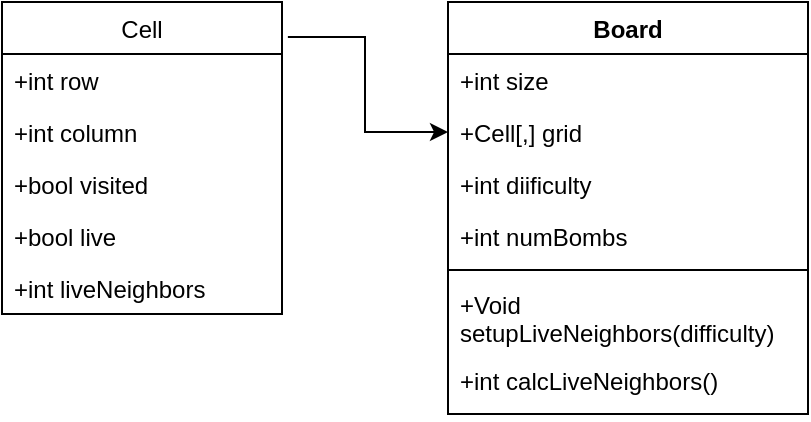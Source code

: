 <mxfile version="12.6.4" type="device"><diagram id="C5RBs43oDa-KdzZeNtuy" name="Page-1"><mxGraphModel dx="1102" dy="583" grid="1" gridSize="10" guides="1" tooltips="1" connect="1" arrows="1" fold="1" page="1" pageScale="1" pageWidth="827" pageHeight="1169" math="0" shadow="0"><root><mxCell id="WIyWlLk6GJQsqaUBKTNV-0"/><mxCell id="WIyWlLk6GJQsqaUBKTNV-1" parent="WIyWlLk6GJQsqaUBKTNV-0"/><mxCell id="jikuL9fX2drf5YNhkTU7-13" style="edgeStyle=orthogonalEdgeStyle;rounded=0;orthogonalLoop=1;jettySize=auto;html=1;exitX=1.021;exitY=-0.327;exitDx=0;exitDy=0;entryX=0;entryY=0.5;entryDx=0;entryDy=0;exitPerimeter=0;" parent="WIyWlLk6GJQsqaUBKTNV-1" source="jikuL9fX2drf5YNhkTU7-1" target="jikuL9fX2drf5YNhkTU7-10" edge="1"><mxGeometry relative="1" as="geometry"/></mxCell><mxCell id="jikuL9fX2drf5YNhkTU7-0" value="Cell" style="swimlane;fontStyle=0;childLayout=stackLayout;horizontal=1;startSize=26;fillColor=none;horizontalStack=0;resizeParent=1;resizeParentMax=0;resizeLast=0;collapsible=1;marginBottom=0;" parent="WIyWlLk6GJQsqaUBKTNV-1" vertex="1"><mxGeometry x="110" y="120" width="140" height="156" as="geometry"/></mxCell><mxCell id="jikuL9fX2drf5YNhkTU7-1" value="+int row" style="text;strokeColor=none;fillColor=none;align=left;verticalAlign=top;spacingLeft=4;spacingRight=4;overflow=hidden;rotatable=0;points=[[0,0.5],[1,0.5]];portConstraint=eastwest;" parent="jikuL9fX2drf5YNhkTU7-0" vertex="1"><mxGeometry y="26" width="140" height="26" as="geometry"/></mxCell><mxCell id="jikuL9fX2drf5YNhkTU7-2" value="+int column" style="text;strokeColor=none;fillColor=none;align=left;verticalAlign=top;spacingLeft=4;spacingRight=4;overflow=hidden;rotatable=0;points=[[0,0.5],[1,0.5]];portConstraint=eastwest;" parent="jikuL9fX2drf5YNhkTU7-0" vertex="1"><mxGeometry y="52" width="140" height="26" as="geometry"/></mxCell><mxCell id="jikuL9fX2drf5YNhkTU7-3" value="+bool visited" style="text;strokeColor=none;fillColor=none;align=left;verticalAlign=top;spacingLeft=4;spacingRight=4;overflow=hidden;rotatable=0;points=[[0,0.5],[1,0.5]];portConstraint=eastwest;" parent="jikuL9fX2drf5YNhkTU7-0" vertex="1"><mxGeometry y="78" width="140" height="26" as="geometry"/></mxCell><mxCell id="jikuL9fX2drf5YNhkTU7-5" value="+bool live" style="text;strokeColor=none;fillColor=none;align=left;verticalAlign=top;spacingLeft=4;spacingRight=4;overflow=hidden;rotatable=0;points=[[0,0.5],[1,0.5]];portConstraint=eastwest;" parent="jikuL9fX2drf5YNhkTU7-0" vertex="1"><mxGeometry y="104" width="140" height="26" as="geometry"/></mxCell><mxCell id="jikuL9fX2drf5YNhkTU7-4" value="+int liveNeighbors" style="text;strokeColor=none;fillColor=none;align=left;verticalAlign=top;spacingLeft=4;spacingRight=4;overflow=hidden;rotatable=0;points=[[0,0.5],[1,0.5]];portConstraint=eastwest;" parent="jikuL9fX2drf5YNhkTU7-0" vertex="1"><mxGeometry y="130" width="140" height="26" as="geometry"/></mxCell><mxCell id="jikuL9fX2drf5YNhkTU7-6" value="Board" style="swimlane;fontStyle=1;align=center;verticalAlign=top;childLayout=stackLayout;horizontal=1;startSize=26;horizontalStack=0;resizeParent=1;resizeParentMax=0;resizeLast=0;collapsible=1;marginBottom=0;" parent="WIyWlLk6GJQsqaUBKTNV-1" vertex="1"><mxGeometry x="333" y="120" width="180" height="206" as="geometry"/></mxCell><mxCell id="jikuL9fX2drf5YNhkTU7-7" value="+int size" style="text;strokeColor=none;fillColor=none;align=left;verticalAlign=top;spacingLeft=4;spacingRight=4;overflow=hidden;rotatable=0;points=[[0,0.5],[1,0.5]];portConstraint=eastwest;" parent="jikuL9fX2drf5YNhkTU7-6" vertex="1"><mxGeometry y="26" width="180" height="26" as="geometry"/></mxCell><mxCell id="jikuL9fX2drf5YNhkTU7-10" value="+Cell[,] grid" style="text;strokeColor=none;fillColor=none;align=left;verticalAlign=top;spacingLeft=4;spacingRight=4;overflow=hidden;rotatable=0;points=[[0,0.5],[1,0.5]];portConstraint=eastwest;" parent="jikuL9fX2drf5YNhkTU7-6" vertex="1"><mxGeometry y="52" width="180" height="26" as="geometry"/></mxCell><mxCell id="jikuL9fX2drf5YNhkTU7-11" value="+int diificulty" style="text;strokeColor=none;fillColor=none;align=left;verticalAlign=top;spacingLeft=4;spacingRight=4;overflow=hidden;rotatable=0;points=[[0,0.5],[1,0.5]];portConstraint=eastwest;" parent="jikuL9fX2drf5YNhkTU7-6" vertex="1"><mxGeometry y="78" width="180" height="26" as="geometry"/></mxCell><mxCell id="mi-5qJJc45amlI6bHKku-0" value="+int numBombs" style="text;strokeColor=none;fillColor=none;align=left;verticalAlign=top;spacingLeft=4;spacingRight=4;overflow=hidden;rotatable=0;points=[[0,0.5],[1,0.5]];portConstraint=eastwest;" vertex="1" parent="jikuL9fX2drf5YNhkTU7-6"><mxGeometry y="104" width="180" height="26" as="geometry"/></mxCell><mxCell id="jikuL9fX2drf5YNhkTU7-8" value="" style="line;strokeWidth=1;fillColor=none;align=left;verticalAlign=middle;spacingTop=-1;spacingLeft=3;spacingRight=3;rotatable=0;labelPosition=right;points=[];portConstraint=eastwest;" parent="jikuL9fX2drf5YNhkTU7-6" vertex="1"><mxGeometry y="130" width="180" height="8" as="geometry"/></mxCell><mxCell id="jikuL9fX2drf5YNhkTU7-9" value="+Void &#10;setupLiveNeighbors(difficulty)" style="text;strokeColor=none;fillColor=none;align=left;verticalAlign=top;spacingLeft=4;spacingRight=4;overflow=hidden;rotatable=0;points=[[0,0.5],[1,0.5]];portConstraint=eastwest;" parent="jikuL9fX2drf5YNhkTU7-6" vertex="1"><mxGeometry y="138" width="180" height="38" as="geometry"/></mxCell><mxCell id="jikuL9fX2drf5YNhkTU7-12" value="+int calcLiveNeighbors()" style="text;strokeColor=none;fillColor=none;align=left;verticalAlign=top;spacingLeft=4;spacingRight=4;overflow=hidden;rotatable=0;points=[[0,0.5],[1,0.5]];portConstraint=eastwest;" parent="jikuL9fX2drf5YNhkTU7-6" vertex="1"><mxGeometry y="176" width="180" height="30" as="geometry"/></mxCell></root></mxGraphModel></diagram></mxfile>